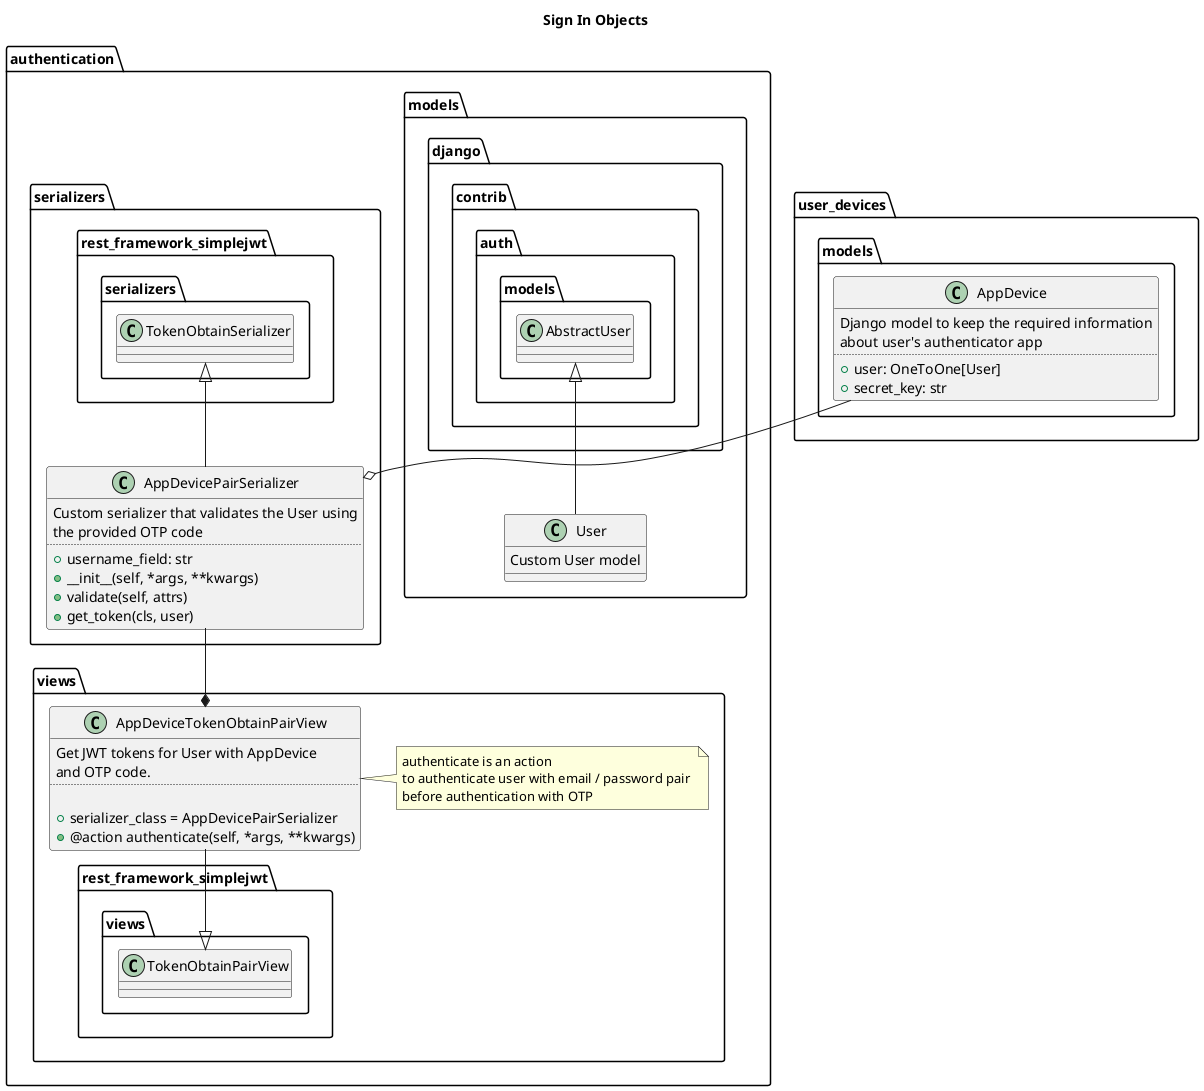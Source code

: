 @startuml sign_in_objects

title "Sign In Objects"

top to bottom direction

package authentication {
    package models {
        class User {
            Custom User model
        }
        User -up-|> django.contrib.auth.models.AbstractUser
    }
    package serializers {
        class AppDevicePairSerializer{
            Custom serializer that validates the User using
            the provided OTP code
            ..
            +username_field: str
            +__init__(self, *args, **kwargs)
            +validate(self, attrs)
            +get_token(cls, user)
        }

        AppDevicePairSerializer -up-|> rest_framework_simplejwt.serializers.TokenObtainSerializer
    }
    package views {
        class AppDeviceTokenObtainPairView{
            Get JWT tokens for User with AppDevice
            and OTP code.
            ..

            +serializer_class = AppDevicePairSerializer
            +@action authenticate(self, *args, **kwargs)
        }
        note right of AppDeviceTokenObtainPairView: authenticate is an action \nto authenticate user with email / password pair \nbefore authentication with OTP

        AppDeviceTokenObtainPairView --|> rest_framework_simplejwt.views.TokenObtainPairView
        AppDevicePairSerializer --* AppDeviceTokenObtainPairView
    }
}

package user_devices {
    package models as device_models {
        class AppDevice {
            Django model to keep the required information
            about user's authenticator app
            ..
            +user: OneToOne[User]
            +secret_key: str
        }
        AppDevice --o AppDevicePairSerializer
    }
    
}

@enduml